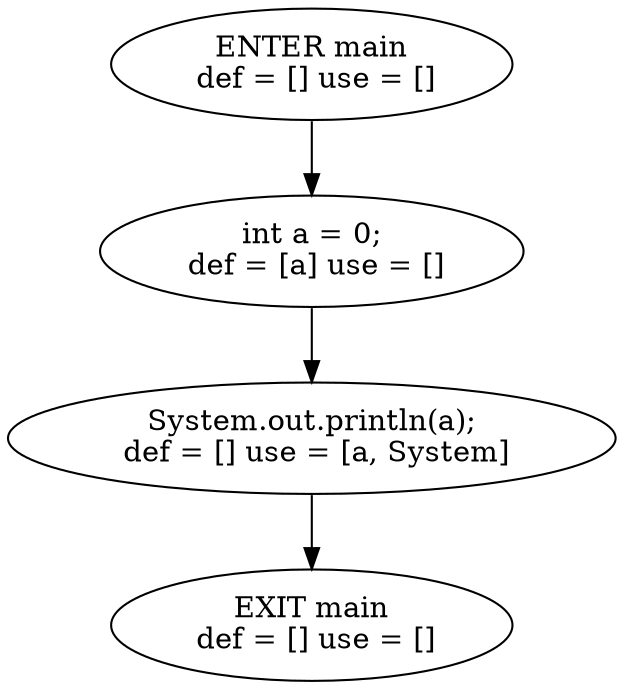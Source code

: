 strict digraph G {
  0 [ label="ENTER main
 def = [] use = []" ];
  1 [ label="EXIT main
 def = [] use = []" ];
  2 [ label="int a = 0;
 def = [a] use = []" ];
  3 [ label="System.out.println(a);
 def = [] use = [a, System]" ];
  0 -> 2;
  2 -> 3;
  3 -> 1;
}
